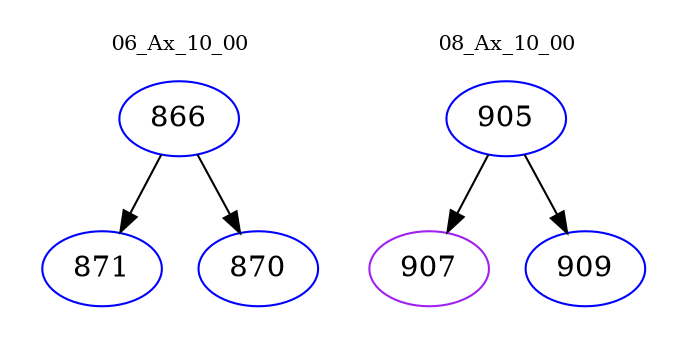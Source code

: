 digraph{
subgraph cluster_0 {
color = white
label = "06_Ax_10_00";
fontsize=10;
T0_866 [label="866", color="blue"]
T0_866 -> T0_871 [color="black"]
T0_871 [label="871", color="blue"]
T0_866 -> T0_870 [color="black"]
T0_870 [label="870", color="blue"]
}
subgraph cluster_1 {
color = white
label = "08_Ax_10_00";
fontsize=10;
T1_905 [label="905", color="blue"]
T1_905 -> T1_907 [color="black"]
T1_907 [label="907", color="purple"]
T1_905 -> T1_909 [color="black"]
T1_909 [label="909", color="blue"]
}
}

